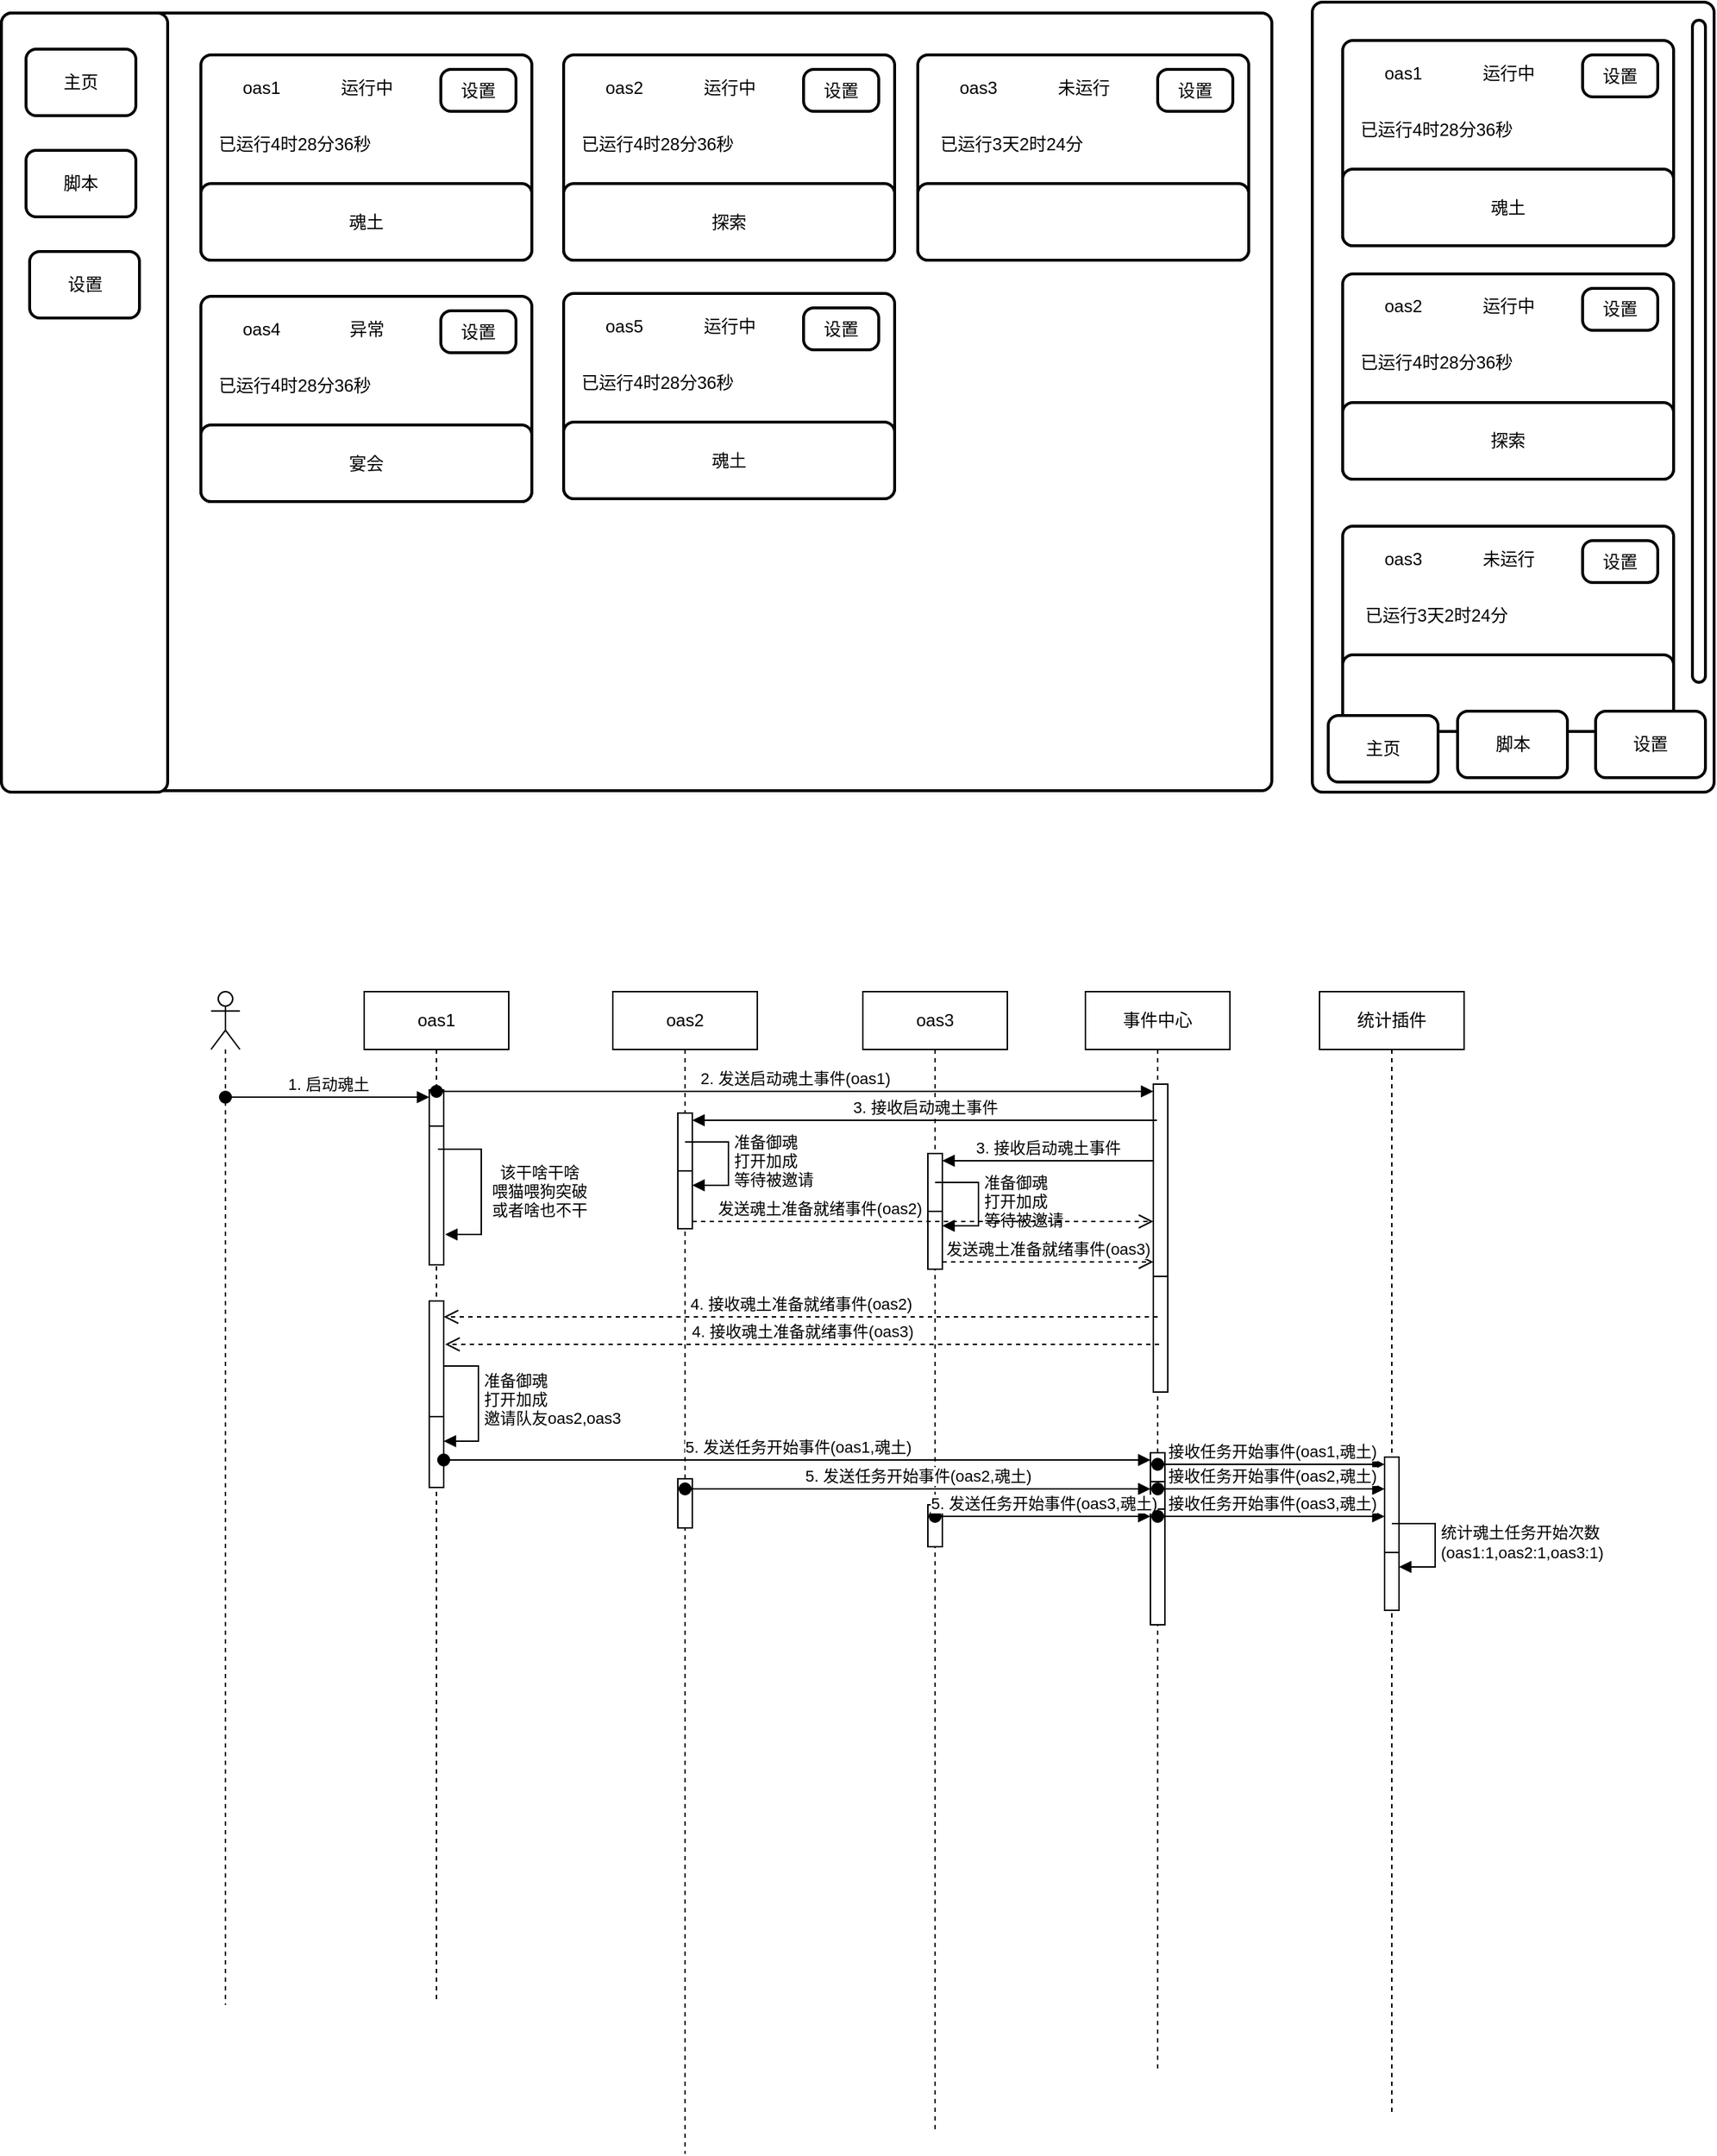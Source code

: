 <mxfile version="28.2.1">
  <diagram name="Page-1" id="KK1QUj_DOU8Sc8NNyH3E">
    <mxGraphModel dx="1066" dy="659" grid="0" gridSize="10" guides="1" tooltips="1" connect="1" arrows="1" fold="1" page="1" pageScale="1" pageWidth="1200" pageHeight="1920" math="0" shadow="0">
      <root>
        <mxCell id="0" />
        <mxCell id="1" parent="0" />
        <mxCell id="IZSlBB3E6kRMOvu6dQUG-1" value="" style="rounded=1;whiteSpace=wrap;html=1;absoluteArcSize=1;arcSize=14;strokeWidth=2;" parent="1" vertex="1">
          <mxGeometry x="69" y="77" width="879" height="538" as="geometry" />
        </mxCell>
        <mxCell id="IZSlBB3E6kRMOvu6dQUG-2" value="" style="rounded=1;whiteSpace=wrap;html=1;absoluteArcSize=1;arcSize=14;strokeWidth=2;" parent="1" vertex="1">
          <mxGeometry x="69" y="77" width="115" height="539" as="geometry" />
        </mxCell>
        <mxCell id="IZSlBB3E6kRMOvu6dQUG-3" value="主页" style="rounded=1;whiteSpace=wrap;html=1;absoluteArcSize=1;arcSize=14;strokeWidth=2;" parent="1" vertex="1">
          <mxGeometry x="86" y="102" width="76" height="46" as="geometry" />
        </mxCell>
        <mxCell id="IZSlBB3E6kRMOvu6dQUG-4" value="脚本" style="rounded=1;whiteSpace=wrap;html=1;absoluteArcSize=1;arcSize=14;strokeWidth=2;" parent="1" vertex="1">
          <mxGeometry x="86" y="172" width="76" height="46" as="geometry" />
        </mxCell>
        <mxCell id="IZSlBB3E6kRMOvu6dQUG-5" value="设置" style="rounded=1;whiteSpace=wrap;html=1;absoluteArcSize=1;arcSize=14;strokeWidth=2;" parent="1" vertex="1">
          <mxGeometry x="88.5" y="242" width="76" height="46" as="geometry" />
        </mxCell>
        <mxCell id="IZSlBB3E6kRMOvu6dQUG-6" value="" style="rounded=1;whiteSpace=wrap;html=1;absoluteArcSize=1;arcSize=14;strokeWidth=2;" parent="1" vertex="1">
          <mxGeometry x="207" y="106" width="229" height="142" as="geometry" />
        </mxCell>
        <mxCell id="IZSlBB3E6kRMOvu6dQUG-7" value="oas1" style="text;strokeColor=none;align=center;fillColor=none;html=1;verticalAlign=middle;whiteSpace=wrap;rounded=0;" parent="1" vertex="1">
          <mxGeometry x="214" y="109" width="70" height="39" as="geometry" />
        </mxCell>
        <mxCell id="IZSlBB3E6kRMOvu6dQUG-8" value="运行中" style="text;strokeColor=none;align=center;fillColor=none;html=1;verticalAlign=middle;whiteSpace=wrap;rounded=0;" parent="1" vertex="1">
          <mxGeometry x="286.5" y="109" width="70" height="39" as="geometry" />
        </mxCell>
        <mxCell id="IZSlBB3E6kRMOvu6dQUG-9" value="设置" style="rounded=1;whiteSpace=wrap;html=1;absoluteArcSize=1;arcSize=14;strokeWidth=2;" parent="1" vertex="1">
          <mxGeometry x="373" y="116" width="52" height="29" as="geometry" />
        </mxCell>
        <mxCell id="IZSlBB3E6kRMOvu6dQUG-10" value="魂土" style="rounded=1;whiteSpace=wrap;html=1;absoluteArcSize=1;arcSize=14;strokeWidth=2;" parent="1" vertex="1">
          <mxGeometry x="207" y="195" width="229" height="53" as="geometry" />
        </mxCell>
        <mxCell id="IZSlBB3E6kRMOvu6dQUG-11" value="已运行4时28分36秒" style="text;strokeColor=none;align=center;fillColor=none;html=1;verticalAlign=middle;whiteSpace=wrap;rounded=0;" parent="1" vertex="1">
          <mxGeometry x="214" y="148" width="116" height="39" as="geometry" />
        </mxCell>
        <mxCell id="IZSlBB3E6kRMOvu6dQUG-12" value="" style="rounded=1;whiteSpace=wrap;html=1;absoluteArcSize=1;arcSize=14;strokeWidth=2;" parent="1" vertex="1">
          <mxGeometry x="458" y="106" width="229" height="142" as="geometry" />
        </mxCell>
        <mxCell id="IZSlBB3E6kRMOvu6dQUG-13" value="oas2" style="text;strokeColor=none;align=center;fillColor=none;html=1;verticalAlign=middle;whiteSpace=wrap;rounded=0;" parent="1" vertex="1">
          <mxGeometry x="465" y="109" width="70" height="39" as="geometry" />
        </mxCell>
        <mxCell id="IZSlBB3E6kRMOvu6dQUG-14" value="运行中" style="text;strokeColor=none;align=center;fillColor=none;html=1;verticalAlign=middle;whiteSpace=wrap;rounded=0;" parent="1" vertex="1">
          <mxGeometry x="537.5" y="109" width="70" height="39" as="geometry" />
        </mxCell>
        <mxCell id="IZSlBB3E6kRMOvu6dQUG-15" value="设置" style="rounded=1;whiteSpace=wrap;html=1;absoluteArcSize=1;arcSize=14;strokeWidth=2;" parent="1" vertex="1">
          <mxGeometry x="624" y="116" width="52" height="29" as="geometry" />
        </mxCell>
        <mxCell id="IZSlBB3E6kRMOvu6dQUG-16" value="探索" style="rounded=1;whiteSpace=wrap;html=1;absoluteArcSize=1;arcSize=14;strokeWidth=2;" parent="1" vertex="1">
          <mxGeometry x="458" y="195" width="229" height="53" as="geometry" />
        </mxCell>
        <mxCell id="IZSlBB3E6kRMOvu6dQUG-17" value="已运行4时28分36秒" style="text;strokeColor=none;align=center;fillColor=none;html=1;verticalAlign=middle;whiteSpace=wrap;rounded=0;" parent="1" vertex="1">
          <mxGeometry x="465" y="148" width="116" height="39" as="geometry" />
        </mxCell>
        <mxCell id="IZSlBB3E6kRMOvu6dQUG-18" value="" style="rounded=1;whiteSpace=wrap;html=1;absoluteArcSize=1;arcSize=14;strokeWidth=2;" parent="1" vertex="1">
          <mxGeometry x="703" y="106" width="229" height="142" as="geometry" />
        </mxCell>
        <mxCell id="IZSlBB3E6kRMOvu6dQUG-19" value="oas3" style="text;strokeColor=none;align=center;fillColor=none;html=1;verticalAlign=middle;whiteSpace=wrap;rounded=0;" parent="1" vertex="1">
          <mxGeometry x="710" y="109" width="70" height="39" as="geometry" />
        </mxCell>
        <mxCell id="IZSlBB3E6kRMOvu6dQUG-20" value="未运行" style="text;strokeColor=none;align=center;fillColor=none;html=1;verticalAlign=middle;whiteSpace=wrap;rounded=0;" parent="1" vertex="1">
          <mxGeometry x="782.5" y="109" width="70" height="39" as="geometry" />
        </mxCell>
        <mxCell id="IZSlBB3E6kRMOvu6dQUG-21" value="设置" style="rounded=1;whiteSpace=wrap;html=1;absoluteArcSize=1;arcSize=14;strokeWidth=2;" parent="1" vertex="1">
          <mxGeometry x="869" y="116" width="52" height="29" as="geometry" />
        </mxCell>
        <mxCell id="IZSlBB3E6kRMOvu6dQUG-22" value="" style="rounded=1;whiteSpace=wrap;html=1;absoluteArcSize=1;arcSize=14;strokeWidth=2;" parent="1" vertex="1">
          <mxGeometry x="703" y="195" width="229" height="53" as="geometry" />
        </mxCell>
        <mxCell id="IZSlBB3E6kRMOvu6dQUG-23" value="已运行3天2时24分" style="text;strokeColor=none;align=center;fillColor=none;html=1;verticalAlign=middle;whiteSpace=wrap;rounded=0;" parent="1" vertex="1">
          <mxGeometry x="710" y="148" width="116" height="39" as="geometry" />
        </mxCell>
        <mxCell id="IZSlBB3E6kRMOvu6dQUG-24" value="" style="rounded=1;whiteSpace=wrap;html=1;absoluteArcSize=1;arcSize=14;strokeWidth=2;" parent="1" vertex="1">
          <mxGeometry x="207" y="273" width="229" height="142" as="geometry" />
        </mxCell>
        <mxCell id="IZSlBB3E6kRMOvu6dQUG-25" value="oas4" style="text;strokeColor=none;align=center;fillColor=none;html=1;verticalAlign=middle;whiteSpace=wrap;rounded=0;" parent="1" vertex="1">
          <mxGeometry x="214" y="276" width="70" height="39" as="geometry" />
        </mxCell>
        <mxCell id="IZSlBB3E6kRMOvu6dQUG-26" value="异常" style="text;strokeColor=none;align=center;fillColor=none;html=1;verticalAlign=middle;whiteSpace=wrap;rounded=0;" parent="1" vertex="1">
          <mxGeometry x="286.5" y="276" width="70" height="39" as="geometry" />
        </mxCell>
        <mxCell id="IZSlBB3E6kRMOvu6dQUG-27" value="设置" style="rounded=1;whiteSpace=wrap;html=1;absoluteArcSize=1;arcSize=14;strokeWidth=2;" parent="1" vertex="1">
          <mxGeometry x="373" y="283" width="52" height="29" as="geometry" />
        </mxCell>
        <mxCell id="IZSlBB3E6kRMOvu6dQUG-28" value="宴会" style="rounded=1;whiteSpace=wrap;html=1;absoluteArcSize=1;arcSize=14;strokeWidth=2;" parent="1" vertex="1">
          <mxGeometry x="207" y="362" width="229" height="53" as="geometry" />
        </mxCell>
        <mxCell id="IZSlBB3E6kRMOvu6dQUG-29" value="已运行4时28分36秒" style="text;strokeColor=none;align=center;fillColor=none;html=1;verticalAlign=middle;whiteSpace=wrap;rounded=0;" parent="1" vertex="1">
          <mxGeometry x="214" y="315" width="116" height="39" as="geometry" />
        </mxCell>
        <mxCell id="IZSlBB3E6kRMOvu6dQUG-30" value="" style="rounded=1;whiteSpace=wrap;html=1;absoluteArcSize=1;arcSize=14;strokeWidth=2;" parent="1" vertex="1">
          <mxGeometry x="458" y="271" width="229" height="142" as="geometry" />
        </mxCell>
        <mxCell id="IZSlBB3E6kRMOvu6dQUG-31" value="oas5" style="text;strokeColor=none;align=center;fillColor=none;html=1;verticalAlign=middle;whiteSpace=wrap;rounded=0;" parent="1" vertex="1">
          <mxGeometry x="465" y="274" width="70" height="39" as="geometry" />
        </mxCell>
        <mxCell id="IZSlBB3E6kRMOvu6dQUG-32" value="运行中" style="text;strokeColor=none;align=center;fillColor=none;html=1;verticalAlign=middle;whiteSpace=wrap;rounded=0;" parent="1" vertex="1">
          <mxGeometry x="537.5" y="274" width="70" height="39" as="geometry" />
        </mxCell>
        <mxCell id="IZSlBB3E6kRMOvu6dQUG-33" value="设置" style="rounded=1;whiteSpace=wrap;html=1;absoluteArcSize=1;arcSize=14;strokeWidth=2;" parent="1" vertex="1">
          <mxGeometry x="624" y="281" width="52" height="29" as="geometry" />
        </mxCell>
        <mxCell id="IZSlBB3E6kRMOvu6dQUG-34" value="魂土" style="rounded=1;whiteSpace=wrap;html=1;absoluteArcSize=1;arcSize=14;strokeWidth=2;" parent="1" vertex="1">
          <mxGeometry x="458" y="360" width="229" height="53" as="geometry" />
        </mxCell>
        <mxCell id="IZSlBB3E6kRMOvu6dQUG-35" value="已运行4时28分36秒" style="text;strokeColor=none;align=center;fillColor=none;html=1;verticalAlign=middle;whiteSpace=wrap;rounded=0;" parent="1" vertex="1">
          <mxGeometry x="465" y="313" width="116" height="39" as="geometry" />
        </mxCell>
        <mxCell id="IZSlBB3E6kRMOvu6dQUG-71" value="" style="rounded=1;whiteSpace=wrap;html=1;absoluteArcSize=1;arcSize=14;strokeWidth=2;" parent="1" vertex="1">
          <mxGeometry x="976" y="69.5" width="278" height="546.5" as="geometry" />
        </mxCell>
        <mxCell id="IZSlBB3E6kRMOvu6dQUG-76" value="" style="rounded=1;whiteSpace=wrap;html=1;absoluteArcSize=1;arcSize=14;strokeWidth=2;" parent="1" vertex="1">
          <mxGeometry x="997" y="96" width="229" height="142" as="geometry" />
        </mxCell>
        <mxCell id="IZSlBB3E6kRMOvu6dQUG-77" value="oas1" style="text;strokeColor=none;align=center;fillColor=none;html=1;verticalAlign=middle;whiteSpace=wrap;rounded=0;" parent="1" vertex="1">
          <mxGeometry x="1004" y="99" width="70" height="39" as="geometry" />
        </mxCell>
        <mxCell id="IZSlBB3E6kRMOvu6dQUG-78" value="运行中" style="text;strokeColor=none;align=center;fillColor=none;html=1;verticalAlign=middle;whiteSpace=wrap;rounded=0;" parent="1" vertex="1">
          <mxGeometry x="1076.5" y="99" width="70" height="39" as="geometry" />
        </mxCell>
        <mxCell id="IZSlBB3E6kRMOvu6dQUG-79" value="设置" style="rounded=1;whiteSpace=wrap;html=1;absoluteArcSize=1;arcSize=14;strokeWidth=2;" parent="1" vertex="1">
          <mxGeometry x="1163" y="106" width="52" height="29" as="geometry" />
        </mxCell>
        <mxCell id="IZSlBB3E6kRMOvu6dQUG-80" value="魂土" style="rounded=1;whiteSpace=wrap;html=1;absoluteArcSize=1;arcSize=14;strokeWidth=2;" parent="1" vertex="1">
          <mxGeometry x="997" y="185" width="229" height="53" as="geometry" />
        </mxCell>
        <mxCell id="IZSlBB3E6kRMOvu6dQUG-81" value="已运行4时28分36秒" style="text;strokeColor=none;align=center;fillColor=none;html=1;verticalAlign=middle;whiteSpace=wrap;rounded=0;" parent="1" vertex="1">
          <mxGeometry x="1004" y="138" width="116" height="39" as="geometry" />
        </mxCell>
        <mxCell id="IZSlBB3E6kRMOvu6dQUG-88" value="" style="rounded=1;whiteSpace=wrap;html=1;absoluteArcSize=1;arcSize=14;strokeWidth=2;" parent="1" vertex="1">
          <mxGeometry x="997" y="257.5" width="229" height="142" as="geometry" />
        </mxCell>
        <mxCell id="IZSlBB3E6kRMOvu6dQUG-89" value="oas2" style="text;strokeColor=none;align=center;fillColor=none;html=1;verticalAlign=middle;whiteSpace=wrap;rounded=0;" parent="1" vertex="1">
          <mxGeometry x="1004" y="260.5" width="70" height="39" as="geometry" />
        </mxCell>
        <mxCell id="IZSlBB3E6kRMOvu6dQUG-90" value="运行中" style="text;strokeColor=none;align=center;fillColor=none;html=1;verticalAlign=middle;whiteSpace=wrap;rounded=0;" parent="1" vertex="1">
          <mxGeometry x="1076.5" y="260.5" width="70" height="39" as="geometry" />
        </mxCell>
        <mxCell id="IZSlBB3E6kRMOvu6dQUG-91" value="设置" style="rounded=1;whiteSpace=wrap;html=1;absoluteArcSize=1;arcSize=14;strokeWidth=2;" parent="1" vertex="1">
          <mxGeometry x="1163" y="267.5" width="52" height="29" as="geometry" />
        </mxCell>
        <mxCell id="IZSlBB3E6kRMOvu6dQUG-92" value="探索" style="rounded=1;whiteSpace=wrap;html=1;absoluteArcSize=1;arcSize=14;strokeWidth=2;" parent="1" vertex="1">
          <mxGeometry x="997" y="346.5" width="229" height="53" as="geometry" />
        </mxCell>
        <mxCell id="IZSlBB3E6kRMOvu6dQUG-93" value="已运行4时28分36秒" style="text;strokeColor=none;align=center;fillColor=none;html=1;verticalAlign=middle;whiteSpace=wrap;rounded=0;" parent="1" vertex="1">
          <mxGeometry x="1004" y="299.5" width="116" height="39" as="geometry" />
        </mxCell>
        <mxCell id="IZSlBB3E6kRMOvu6dQUG-99" value="" style="rounded=1;whiteSpace=wrap;html=1;absoluteArcSize=1;arcSize=14;strokeWidth=2;" parent="1" vertex="1">
          <mxGeometry x="997" y="432" width="229" height="142" as="geometry" />
        </mxCell>
        <mxCell id="IZSlBB3E6kRMOvu6dQUG-100" value="oas3" style="text;strokeColor=none;align=center;fillColor=none;html=1;verticalAlign=middle;whiteSpace=wrap;rounded=0;" parent="1" vertex="1">
          <mxGeometry x="1004" y="435" width="70" height="39" as="geometry" />
        </mxCell>
        <mxCell id="IZSlBB3E6kRMOvu6dQUG-101" value="未运行" style="text;strokeColor=none;align=center;fillColor=none;html=1;verticalAlign=middle;whiteSpace=wrap;rounded=0;" parent="1" vertex="1">
          <mxGeometry x="1076.5" y="435" width="70" height="39" as="geometry" />
        </mxCell>
        <mxCell id="IZSlBB3E6kRMOvu6dQUG-102" value="设置" style="rounded=1;whiteSpace=wrap;html=1;absoluteArcSize=1;arcSize=14;strokeWidth=2;" parent="1" vertex="1">
          <mxGeometry x="1163" y="442" width="52" height="29" as="geometry" />
        </mxCell>
        <mxCell id="IZSlBB3E6kRMOvu6dQUG-103" value="" style="rounded=1;whiteSpace=wrap;html=1;absoluteArcSize=1;arcSize=14;strokeWidth=2;" parent="1" vertex="1">
          <mxGeometry x="997" y="521" width="229" height="53" as="geometry" />
        </mxCell>
        <mxCell id="IZSlBB3E6kRMOvu6dQUG-104" value="已运行3天2时24分" style="text;strokeColor=none;align=center;fillColor=none;html=1;verticalAlign=middle;whiteSpace=wrap;rounded=0;" parent="1" vertex="1">
          <mxGeometry x="1004" y="474" width="116" height="39" as="geometry" />
        </mxCell>
        <mxCell id="IZSlBB3E6kRMOvu6dQUG-72" value="主页" style="rounded=1;whiteSpace=wrap;html=1;absoluteArcSize=1;arcSize=14;strokeWidth=2;" parent="1" vertex="1">
          <mxGeometry x="987" y="563" width="76" height="46" as="geometry" />
        </mxCell>
        <mxCell id="IZSlBB3E6kRMOvu6dQUG-73" value="脚本" style="rounded=1;whiteSpace=wrap;html=1;absoluteArcSize=1;arcSize=14;strokeWidth=2;" parent="1" vertex="1">
          <mxGeometry x="1076.5" y="560" width="76" height="46" as="geometry" />
        </mxCell>
        <mxCell id="IZSlBB3E6kRMOvu6dQUG-75" value="设置" style="rounded=1;whiteSpace=wrap;html=1;absoluteArcSize=1;arcSize=14;strokeWidth=2;" parent="1" vertex="1">
          <mxGeometry x="1172" y="560" width="76" height="46" as="geometry" />
        </mxCell>
        <mxCell id="IZSlBB3E6kRMOvu6dQUG-105" value="" style="rounded=1;whiteSpace=wrap;html=1;absoluteArcSize=1;arcSize=14;strokeWidth=2;" parent="1" vertex="1">
          <mxGeometry x="1239" y="82" width="9" height="458" as="geometry" />
        </mxCell>
        <mxCell id="4UmA0pdbuvwIK50sE0e3-1" value="" style="shape=umlLifeline;perimeter=lifelinePerimeter;whiteSpace=wrap;html=1;container=1;dropTarget=0;collapsible=0;recursiveResize=0;outlineConnect=0;portConstraint=eastwest;newEdgeStyle={&quot;curved&quot;:0,&quot;rounded&quot;:0};participant=umlActor;" vertex="1" parent="1">
          <mxGeometry x="214" y="754" width="20" height="701" as="geometry" />
        </mxCell>
        <mxCell id="4UmA0pdbuvwIK50sE0e3-2" value="oas1" style="shape=umlLifeline;perimeter=lifelinePerimeter;whiteSpace=wrap;html=1;container=1;dropTarget=0;collapsible=0;recursiveResize=0;outlineConnect=0;portConstraint=eastwest;newEdgeStyle={&quot;curved&quot;:0,&quot;rounded&quot;:0};" vertex="1" parent="1">
          <mxGeometry x="320" y="754" width="100" height="700" as="geometry" />
        </mxCell>
        <mxCell id="4UmA0pdbuvwIK50sE0e3-10" value="" style="html=1;points=[[0,0,0,0,5],[0,1,0,0,-5],[1,0,0,0,5],[1,1,0,0,-5]];perimeter=orthogonalPerimeter;outlineConnect=0;targetShapes=umlLifeline;portConstraint=eastwest;newEdgeStyle={&quot;curved&quot;:0,&quot;rounded&quot;:0};" vertex="1" parent="4UmA0pdbuvwIK50sE0e3-2">
          <mxGeometry x="45" y="68" width="10" height="120" as="geometry" />
        </mxCell>
        <mxCell id="4UmA0pdbuvwIK50sE0e3-21" value="" style="html=1;points=[[0,0,0,0,5],[0,1,0,0,-5],[1,0,0,0,5],[1,1,0,0,-5]];perimeter=orthogonalPerimeter;outlineConnect=0;targetShapes=umlLifeline;portConstraint=eastwest;newEdgeStyle={&quot;curved&quot;:0,&quot;rounded&quot;:0};" vertex="1" parent="4UmA0pdbuvwIK50sE0e3-2">
          <mxGeometry x="45" y="93" width="10" height="96" as="geometry" />
        </mxCell>
        <mxCell id="4UmA0pdbuvwIK50sE0e3-22" value="" style="html=1;align=left;spacingLeft=2;endArrow=block;rounded=0;edgeStyle=orthogonalEdgeStyle;curved=0;rounded=0;" edge="1" parent="4UmA0pdbuvwIK50sE0e3-2">
          <mxGeometry relative="1" as="geometry">
            <mxPoint x="51" y="109" as="sourcePoint" />
            <Array as="points">
              <mxPoint x="81" y="109" />
              <mxPoint x="81" y="168" />
            </Array>
            <mxPoint x="56" y="168" as="targetPoint" />
          </mxGeometry>
        </mxCell>
        <mxCell id="4UmA0pdbuvwIK50sE0e3-33" value="该干啥干啥&lt;br&gt;喂猫喂狗突破&lt;br&gt;或者啥也不干" style="edgeLabel;html=1;align=center;verticalAlign=middle;resizable=0;points=[];" vertex="1" connectable="0" parent="4UmA0pdbuvwIK50sE0e3-22">
          <mxGeometry x="-0.055" y="-1" relative="1" as="geometry">
            <mxPoint x="41" y="5" as="offset" />
          </mxGeometry>
        </mxCell>
        <mxCell id="4UmA0pdbuvwIK50sE0e3-37" value="" style="html=1;points=[[0,0,0,0,5],[0,1,0,0,-5],[1,0,0,0,5],[1,1,0,0,-5]];perimeter=orthogonalPerimeter;outlineConnect=0;targetShapes=umlLifeline;portConstraint=eastwest;newEdgeStyle={&quot;curved&quot;:0,&quot;rounded&quot;:0};" vertex="1" parent="4UmA0pdbuvwIK50sE0e3-2">
          <mxGeometry x="45" y="294" width="10" height="49" as="geometry" />
        </mxCell>
        <mxCell id="4UmA0pdbuvwIK50sE0e3-38" value="准备御魂&lt;br&gt;打开加成&lt;br&gt;邀请队友oas2,oas3" style="html=1;align=left;spacingLeft=2;endArrow=block;rounded=0;edgeStyle=orthogonalEdgeStyle;curved=0;rounded=0;" edge="1" target="4UmA0pdbuvwIK50sE0e3-37" parent="4UmA0pdbuvwIK50sE0e3-2">
          <mxGeometry relative="1" as="geometry">
            <mxPoint x="49" y="259" as="sourcePoint" />
            <Array as="points">
              <mxPoint x="79" y="259" />
              <mxPoint x="79" y="311" />
            </Array>
          </mxGeometry>
        </mxCell>
        <mxCell id="4UmA0pdbuvwIK50sE0e3-41" value="" style="html=1;points=[[0,0,0,0,5],[0,1,0,0,-5],[1,0,0,0,5],[1,1,0,0,-5]];perimeter=orthogonalPerimeter;outlineConnect=0;targetShapes=umlLifeline;portConstraint=eastwest;newEdgeStyle={&quot;curved&quot;:0,&quot;rounded&quot;:0};" vertex="1" parent="4UmA0pdbuvwIK50sE0e3-2">
          <mxGeometry x="45" y="214" width="10" height="80" as="geometry" />
        </mxCell>
        <mxCell id="4UmA0pdbuvwIK50sE0e3-3" value="oas2" style="shape=umlLifeline;perimeter=lifelinePerimeter;whiteSpace=wrap;html=1;container=1;dropTarget=0;collapsible=0;recursiveResize=0;outlineConnect=0;portConstraint=eastwest;newEdgeStyle={&quot;curved&quot;:0,&quot;rounded&quot;:0};" vertex="1" parent="1">
          <mxGeometry x="492" y="754" width="100" height="804" as="geometry" />
        </mxCell>
        <mxCell id="4UmA0pdbuvwIK50sE0e3-16" value="" style="html=1;points=[[0,0,0,0,5],[0,1,0,0,-5],[1,0,0,0,5],[1,1,0,0,-5]];perimeter=orthogonalPerimeter;outlineConnect=0;targetShapes=umlLifeline;portConstraint=eastwest;newEdgeStyle={&quot;curved&quot;:0,&quot;rounded&quot;:0};" vertex="1" parent="4UmA0pdbuvwIK50sE0e3-3">
          <mxGeometry x="45" y="84" width="10" height="80" as="geometry" />
        </mxCell>
        <mxCell id="4UmA0pdbuvwIK50sE0e3-19" value="" style="html=1;points=[[0,0,0,0,5],[0,1,0,0,-5],[1,0,0,0,5],[1,1,0,0,-5]];perimeter=orthogonalPerimeter;outlineConnect=0;targetShapes=umlLifeline;portConstraint=eastwest;newEdgeStyle={&quot;curved&quot;:0,&quot;rounded&quot;:0};" vertex="1" parent="4UmA0pdbuvwIK50sE0e3-3">
          <mxGeometry x="45" y="124" width="10" height="40" as="geometry" />
        </mxCell>
        <mxCell id="4UmA0pdbuvwIK50sE0e3-20" value="准备御魂&lt;br&gt;打开加成&lt;br&gt;等待被邀请" style="html=1;align=left;spacingLeft=2;endArrow=block;rounded=0;edgeStyle=orthogonalEdgeStyle;curved=0;rounded=0;" edge="1" target="4UmA0pdbuvwIK50sE0e3-19" parent="4UmA0pdbuvwIK50sE0e3-3">
          <mxGeometry relative="1" as="geometry">
            <mxPoint x="50" y="104" as="sourcePoint" />
            <Array as="points">
              <mxPoint x="80" y="134" />
            </Array>
          </mxGeometry>
        </mxCell>
        <mxCell id="4UmA0pdbuvwIK50sE0e3-46" value="" style="html=1;points=[[0,0,0,0,5],[0,1,0,0,-5],[1,0,0,0,5],[1,1,0,0,-5]];perimeter=orthogonalPerimeter;outlineConnect=0;targetShapes=umlLifeline;portConstraint=eastwest;newEdgeStyle={&quot;curved&quot;:0,&quot;rounded&quot;:0};" vertex="1" parent="4UmA0pdbuvwIK50sE0e3-3">
          <mxGeometry x="45" y="337" width="10" height="34" as="geometry" />
        </mxCell>
        <mxCell id="4UmA0pdbuvwIK50sE0e3-4" value="oas3" style="shape=umlLifeline;perimeter=lifelinePerimeter;whiteSpace=wrap;html=1;container=1;dropTarget=0;collapsible=0;recursiveResize=0;outlineConnect=0;portConstraint=eastwest;newEdgeStyle={&quot;curved&quot;:0,&quot;rounded&quot;:0};" vertex="1" parent="1">
          <mxGeometry x="665" y="754" width="100" height="790" as="geometry" />
        </mxCell>
        <mxCell id="4UmA0pdbuvwIK50sE0e3-28" value="" style="html=1;points=[[0,0,0,0,5],[0,1,0,0,-5],[1,0,0,0,5],[1,1,0,0,-5]];perimeter=orthogonalPerimeter;outlineConnect=0;targetShapes=umlLifeline;portConstraint=eastwest;newEdgeStyle={&quot;curved&quot;:0,&quot;rounded&quot;:0};" vertex="1" parent="4UmA0pdbuvwIK50sE0e3-4">
          <mxGeometry x="45" y="112" width="10" height="80" as="geometry" />
        </mxCell>
        <mxCell id="4UmA0pdbuvwIK50sE0e3-31" value="" style="html=1;points=[[0,0,0,0,5],[0,1,0,0,-5],[1,0,0,0,5],[1,1,0,0,-5]];perimeter=orthogonalPerimeter;outlineConnect=0;targetShapes=umlLifeline;portConstraint=eastwest;newEdgeStyle={&quot;curved&quot;:0,&quot;rounded&quot;:0};" vertex="1" parent="4UmA0pdbuvwIK50sE0e3-4">
          <mxGeometry x="45" y="152" width="10" height="40" as="geometry" />
        </mxCell>
        <mxCell id="4UmA0pdbuvwIK50sE0e3-32" value="准备御魂&lt;br&gt;打开加成&lt;br&gt;等待被邀请" style="html=1;align=left;spacingLeft=2;endArrow=block;rounded=0;edgeStyle=orthogonalEdgeStyle;curved=0;rounded=0;" edge="1" target="4UmA0pdbuvwIK50sE0e3-31" parent="4UmA0pdbuvwIK50sE0e3-4">
          <mxGeometry x="-0.005" relative="1" as="geometry">
            <mxPoint x="50" y="132" as="sourcePoint" />
            <Array as="points">
              <mxPoint x="80" y="162" />
            </Array>
            <mxPoint as="offset" />
          </mxGeometry>
        </mxCell>
        <mxCell id="4UmA0pdbuvwIK50sE0e3-47" value="" style="html=1;points=[[0,0,0,0,5],[0,1,0,0,-5],[1,0,0,0,5],[1,1,0,0,-5]];perimeter=orthogonalPerimeter;outlineConnect=0;targetShapes=umlLifeline;portConstraint=eastwest;newEdgeStyle={&quot;curved&quot;:0,&quot;rounded&quot;:0};" vertex="1" parent="4UmA0pdbuvwIK50sE0e3-4">
          <mxGeometry x="45" y="355" width="10" height="29" as="geometry" />
        </mxCell>
        <mxCell id="4UmA0pdbuvwIK50sE0e3-5" value="事件中心" style="shape=umlLifeline;perimeter=lifelinePerimeter;whiteSpace=wrap;html=1;container=1;dropTarget=0;collapsible=0;recursiveResize=0;outlineConnect=0;portConstraint=eastwest;newEdgeStyle={&quot;curved&quot;:0,&quot;rounded&quot;:0};" vertex="1" parent="1">
          <mxGeometry x="819" y="754" width="100" height="746" as="geometry" />
        </mxCell>
        <mxCell id="4UmA0pdbuvwIK50sE0e3-14" value="" style="html=1;points=[[0,0,0,0,5],[0,1,0,0,-5],[1,0,0,0,5],[1,1,0,0,-5]];perimeter=orthogonalPerimeter;outlineConnect=0;targetShapes=umlLifeline;portConstraint=eastwest;newEdgeStyle={&quot;curved&quot;:0,&quot;rounded&quot;:0};" vertex="1" parent="4UmA0pdbuvwIK50sE0e3-5">
          <mxGeometry x="47" y="64" width="10" height="133" as="geometry" />
        </mxCell>
        <mxCell id="4UmA0pdbuvwIK50sE0e3-35" value="" style="html=1;points=[[0,0,0,0,5],[0,1,0,0,-5],[1,0,0,0,5],[1,1,0,0,-5]];perimeter=orthogonalPerimeter;outlineConnect=0;targetShapes=umlLifeline;portConstraint=eastwest;newEdgeStyle={&quot;curved&quot;:0,&quot;rounded&quot;:0};" vertex="1" parent="4UmA0pdbuvwIK50sE0e3-5">
          <mxGeometry x="47" y="197" width="10" height="80" as="geometry" />
        </mxCell>
        <mxCell id="4UmA0pdbuvwIK50sE0e3-42" value="" style="html=1;points=[[0,0,0,0,5],[0,1,0,0,-5],[1,0,0,0,5],[1,1,0,0,-5]];perimeter=orthogonalPerimeter;outlineConnect=0;targetShapes=umlLifeline;portConstraint=eastwest;newEdgeStyle={&quot;curved&quot;:0,&quot;rounded&quot;:0};" vertex="1" parent="4UmA0pdbuvwIK50sE0e3-5">
          <mxGeometry x="45" y="319" width="10" height="80" as="geometry" />
        </mxCell>
        <mxCell id="4UmA0pdbuvwIK50sE0e3-44" value="" style="html=1;points=[[0,0,0,0,5],[0,1,0,0,-5],[1,0,0,0,5],[1,1,0,0,-5]];perimeter=orthogonalPerimeter;outlineConnect=0;targetShapes=umlLifeline;portConstraint=eastwest;newEdgeStyle={&quot;curved&quot;:0,&quot;rounded&quot;:0};" vertex="1" parent="4UmA0pdbuvwIK50sE0e3-5">
          <mxGeometry x="45" y="339" width="10" height="80" as="geometry" />
        </mxCell>
        <mxCell id="4UmA0pdbuvwIK50sE0e3-48" value="" style="html=1;points=[[0,0,0,0,5],[0,1,0,0,-5],[1,0,0,0,5],[1,1,0,0,-5]];perimeter=orthogonalPerimeter;outlineConnect=0;targetShapes=umlLifeline;portConstraint=eastwest;newEdgeStyle={&quot;curved&quot;:0,&quot;rounded&quot;:0};" vertex="1" parent="4UmA0pdbuvwIK50sE0e3-5">
          <mxGeometry x="45" y="358" width="10" height="80" as="geometry" />
        </mxCell>
        <mxCell id="4UmA0pdbuvwIK50sE0e3-11" value="1. 启动魂土" style="html=1;verticalAlign=bottom;startArrow=oval;endArrow=block;startSize=8;curved=0;rounded=0;entryX=0;entryY=0;entryDx=0;entryDy=5;" edge="1" target="4UmA0pdbuvwIK50sE0e3-10" parent="1" source="4UmA0pdbuvwIK50sE0e3-1">
          <mxGeometry relative="1" as="geometry">
            <mxPoint x="295" y="827" as="sourcePoint" />
          </mxGeometry>
        </mxCell>
        <mxCell id="4UmA0pdbuvwIK50sE0e3-15" value="2. 发送启动魂土事件(oas1)" style="html=1;verticalAlign=bottom;startArrow=oval;endArrow=block;startSize=8;curved=0;rounded=0;entryX=0;entryY=0;entryDx=0;entryDy=5;" edge="1" target="4UmA0pdbuvwIK50sE0e3-14" parent="1" source="4UmA0pdbuvwIK50sE0e3-2">
          <mxGeometry relative="1" as="geometry">
            <mxPoint x="796" y="827" as="sourcePoint" />
          </mxGeometry>
        </mxCell>
        <mxCell id="4UmA0pdbuvwIK50sE0e3-17" value="3. 接收启动魂土事件" style="html=1;verticalAlign=bottom;endArrow=block;curved=0;rounded=0;entryX=1;entryY=0;entryDx=0;entryDy=5;" edge="1" target="4UmA0pdbuvwIK50sE0e3-16" parent="1" source="4UmA0pdbuvwIK50sE0e3-5">
          <mxGeometry x="-0.001" relative="1" as="geometry">
            <mxPoint x="617" y="843" as="sourcePoint" />
            <mxPoint as="offset" />
          </mxGeometry>
        </mxCell>
        <mxCell id="4UmA0pdbuvwIK50sE0e3-18" value="发送魂土准备就绪事件(oas2)" style="html=1;verticalAlign=bottom;endArrow=open;dashed=1;endSize=8;curved=0;rounded=0;exitX=1;exitY=1;exitDx=0;exitDy=-5;align=right;" edge="1" source="4UmA0pdbuvwIK50sE0e3-16" parent="1" target="4UmA0pdbuvwIK50sE0e3-14">
          <mxGeometry relative="1" as="geometry">
            <mxPoint x="617" y="913" as="targetPoint" />
          </mxGeometry>
        </mxCell>
        <mxCell id="4UmA0pdbuvwIK50sE0e3-29" value="3. 接收启动魂土事件" style="html=1;verticalAlign=bottom;endArrow=block;curved=0;rounded=0;entryX=1;entryY=0;entryDx=0;entryDy=5;" edge="1" target="4UmA0pdbuvwIK50sE0e3-28" parent="1" source="4UmA0pdbuvwIK50sE0e3-14">
          <mxGeometry relative="1" as="geometry">
            <mxPoint x="790" y="871" as="sourcePoint" />
          </mxGeometry>
        </mxCell>
        <mxCell id="4UmA0pdbuvwIK50sE0e3-30" value="发送魂土准备就绪事件(oas3)" style="html=1;verticalAlign=bottom;endArrow=open;dashed=1;endSize=8;curved=0;rounded=0;exitX=1;exitY=1;exitDx=0;exitDy=-5;" edge="1" source="4UmA0pdbuvwIK50sE0e3-28" parent="1" target="4UmA0pdbuvwIK50sE0e3-14">
          <mxGeometry relative="1" as="geometry">
            <mxPoint x="790" y="941" as="targetPoint" />
          </mxGeometry>
        </mxCell>
        <mxCell id="4UmA0pdbuvwIK50sE0e3-34" value="4. 接收魂土准备就绪事件(oas2)" style="html=1;verticalAlign=bottom;endArrow=open;dashed=1;endSize=8;curved=0;rounded=0;" edge="1" parent="1" target="4UmA0pdbuvwIK50sE0e3-41">
          <mxGeometry x="-0.001" relative="1" as="geometry">
            <mxPoint x="869" y="979" as="sourcePoint" />
            <mxPoint x="789" y="979" as="targetPoint" />
            <mxPoint as="offset" />
          </mxGeometry>
        </mxCell>
        <mxCell id="4UmA0pdbuvwIK50sE0e3-36" value="4. 接收魂土准备就绪事件(oas3)" style="html=1;verticalAlign=bottom;endArrow=open;dashed=1;endSize=8;curved=0;rounded=0;" edge="1" parent="1">
          <mxGeometry relative="1" as="geometry">
            <mxPoint x="870" y="998" as="sourcePoint" />
            <mxPoint x="376" y="998" as="targetPoint" />
          </mxGeometry>
        </mxCell>
        <mxCell id="4UmA0pdbuvwIK50sE0e3-43" value="5. 发送任务开始事件(oas1,魂土)" style="html=1;verticalAlign=bottom;startArrow=oval;endArrow=block;startSize=8;curved=0;rounded=0;entryX=0;entryY=0;entryDx=0;entryDy=5;" edge="1" target="4UmA0pdbuvwIK50sE0e3-42" parent="1" source="4UmA0pdbuvwIK50sE0e3-37">
          <mxGeometry relative="1" as="geometry">
            <mxPoint x="794" y="1082" as="sourcePoint" />
          </mxGeometry>
        </mxCell>
        <mxCell id="4UmA0pdbuvwIK50sE0e3-45" value="5. 发送任务开始事件(oas2,魂土)" style="html=1;verticalAlign=bottom;startArrow=oval;endArrow=block;startSize=8;curved=0;rounded=0;entryX=0;entryY=0;entryDx=0;entryDy=5;" edge="1" target="4UmA0pdbuvwIK50sE0e3-44" parent="1" source="4UmA0pdbuvwIK50sE0e3-3">
          <mxGeometry relative="1" as="geometry">
            <mxPoint x="794" y="1102" as="sourcePoint" />
          </mxGeometry>
        </mxCell>
        <mxCell id="4UmA0pdbuvwIK50sE0e3-49" value="5. 发送任务开始事件(oas3,魂土)" style="html=1;verticalAlign=bottom;startArrow=oval;endArrow=block;startSize=8;curved=0;rounded=0;entryX=0;entryY=0;entryDx=0;entryDy=5;" edge="1" target="4UmA0pdbuvwIK50sE0e3-48" parent="1" source="4UmA0pdbuvwIK50sE0e3-4">
          <mxGeometry relative="1" as="geometry">
            <mxPoint x="794" y="1121" as="sourcePoint" />
          </mxGeometry>
        </mxCell>
        <mxCell id="4UmA0pdbuvwIK50sE0e3-50" value="统计插件" style="shape=umlLifeline;perimeter=lifelinePerimeter;whiteSpace=wrap;html=1;container=1;dropTarget=0;collapsible=0;recursiveResize=0;outlineConnect=0;portConstraint=eastwest;newEdgeStyle={&quot;curved&quot;:0,&quot;rounded&quot;:0};" vertex="1" parent="1">
          <mxGeometry x="981" y="754" width="100" height="777" as="geometry" />
        </mxCell>
        <mxCell id="4UmA0pdbuvwIK50sE0e3-51" value="" style="html=1;points=[[0,0,0,0,5],[0,1,0,0,-5],[1,0,0,0,5],[1,1,0,0,-5]];perimeter=orthogonalPerimeter;outlineConnect=0;targetShapes=umlLifeline;portConstraint=eastwest;newEdgeStyle={&quot;curved&quot;:0,&quot;rounded&quot;:0};" vertex="1" parent="4UmA0pdbuvwIK50sE0e3-50">
          <mxGeometry x="45" y="322" width="10" height="105" as="geometry" />
        </mxCell>
        <mxCell id="4UmA0pdbuvwIK50sE0e3-56" value="" style="html=1;points=[[0,0,0,0,5],[0,1,0,0,-5],[1,0,0,0,5],[1,1,0,0,-5]];perimeter=orthogonalPerimeter;outlineConnect=0;targetShapes=umlLifeline;portConstraint=eastwest;newEdgeStyle={&quot;curved&quot;:0,&quot;rounded&quot;:0};" vertex="1" parent="4UmA0pdbuvwIK50sE0e3-50">
          <mxGeometry x="45" y="388" width="10" height="40" as="geometry" />
        </mxCell>
        <mxCell id="4UmA0pdbuvwIK50sE0e3-57" value="统计魂土任务开始次数&lt;div&gt;(oas1:1,oas2:1,oas3:1)&lt;/div&gt;" style="html=1;align=left;spacingLeft=2;endArrow=block;rounded=0;edgeStyle=orthogonalEdgeStyle;curved=0;rounded=0;" edge="1" target="4UmA0pdbuvwIK50sE0e3-56" parent="4UmA0pdbuvwIK50sE0e3-50">
          <mxGeometry relative="1" as="geometry">
            <mxPoint x="50" y="368" as="sourcePoint" />
            <Array as="points">
              <mxPoint x="80" y="398" />
            </Array>
          </mxGeometry>
        </mxCell>
        <mxCell id="4UmA0pdbuvwIK50sE0e3-52" value="接收任务开始事件(oas1,魂土)" style="html=1;verticalAlign=bottom;startArrow=oval;endArrow=block;startSize=8;curved=0;rounded=0;entryX=0;entryY=0;entryDx=0;entryDy=5;" edge="1" target="4UmA0pdbuvwIK50sE0e3-51" parent="1" source="4UmA0pdbuvwIK50sE0e3-5">
          <mxGeometry x="0.0" relative="1" as="geometry">
            <mxPoint x="956" y="1081" as="sourcePoint" />
            <mxPoint as="offset" />
          </mxGeometry>
        </mxCell>
        <mxCell id="4UmA0pdbuvwIK50sE0e3-54" value="接收任务开始事件(oas2,魂土)" style="html=1;verticalAlign=bottom;startArrow=oval;endArrow=block;startSize=8;curved=0;rounded=0;entryX=0;entryY=0;entryDx=0;entryDy=5;" edge="1" parent="1" source="4UmA0pdbuvwIK50sE0e3-5">
          <mxGeometry relative="1" as="geometry">
            <mxPoint x="956" y="1129" as="sourcePoint" />
            <mxPoint x="1026" y="1098.0" as="targetPoint" />
          </mxGeometry>
        </mxCell>
        <mxCell id="4UmA0pdbuvwIK50sE0e3-55" value="接收任务开始事件(oas3,魂土)" style="html=1;verticalAlign=bottom;startArrow=oval;endArrow=block;startSize=8;curved=0;rounded=0;entryX=0;entryY=0;entryDx=0;entryDy=5;" edge="1" parent="1">
          <mxGeometry relative="1" as="geometry">
            <mxPoint x="869" y="1117" as="sourcePoint" />
            <mxPoint x="1026" y="1117.0" as="targetPoint" />
          </mxGeometry>
        </mxCell>
      </root>
    </mxGraphModel>
  </diagram>
</mxfile>
